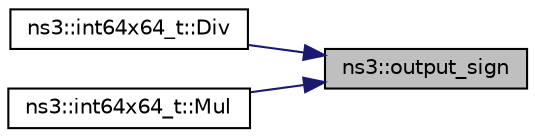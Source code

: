 digraph "ns3::output_sign"
{
 // LATEX_PDF_SIZE
  edge [fontname="Helvetica",fontsize="10",labelfontname="Helvetica",labelfontsize="10"];
  node [fontname="Helvetica",fontsize="10",shape=record];
  rankdir="RL";
  Node1 [label="ns3::output_sign",height=0.2,width=0.4,color="black", fillcolor="grey75", style="filled", fontcolor="black",tooltip="Compute the sign of the result of multiplying or dividing Q64.64 fixed precision operands."];
  Node1 -> Node2 [dir="back",color="midnightblue",fontsize="10",style="solid",fontname="Helvetica"];
  Node2 [label="ns3::int64x64_t::Div",height=0.2,width=0.4,color="black", fillcolor="white", style="filled",URL="$classns3_1_1int64x64__t.html#a9fdcaa70e1bc19fc4eb590d5dab9630d",tooltip="Implement /=."];
  Node1 -> Node3 [dir="back",color="midnightblue",fontsize="10",style="solid",fontname="Helvetica"];
  Node3 [label="ns3::int64x64_t::Mul",height=0.2,width=0.4,color="black", fillcolor="white", style="filled",URL="$classns3_1_1int64x64__t.html#a4e0bd1bc75d62126f0f0f789b5c16717",tooltip="Implement *=."];
}
